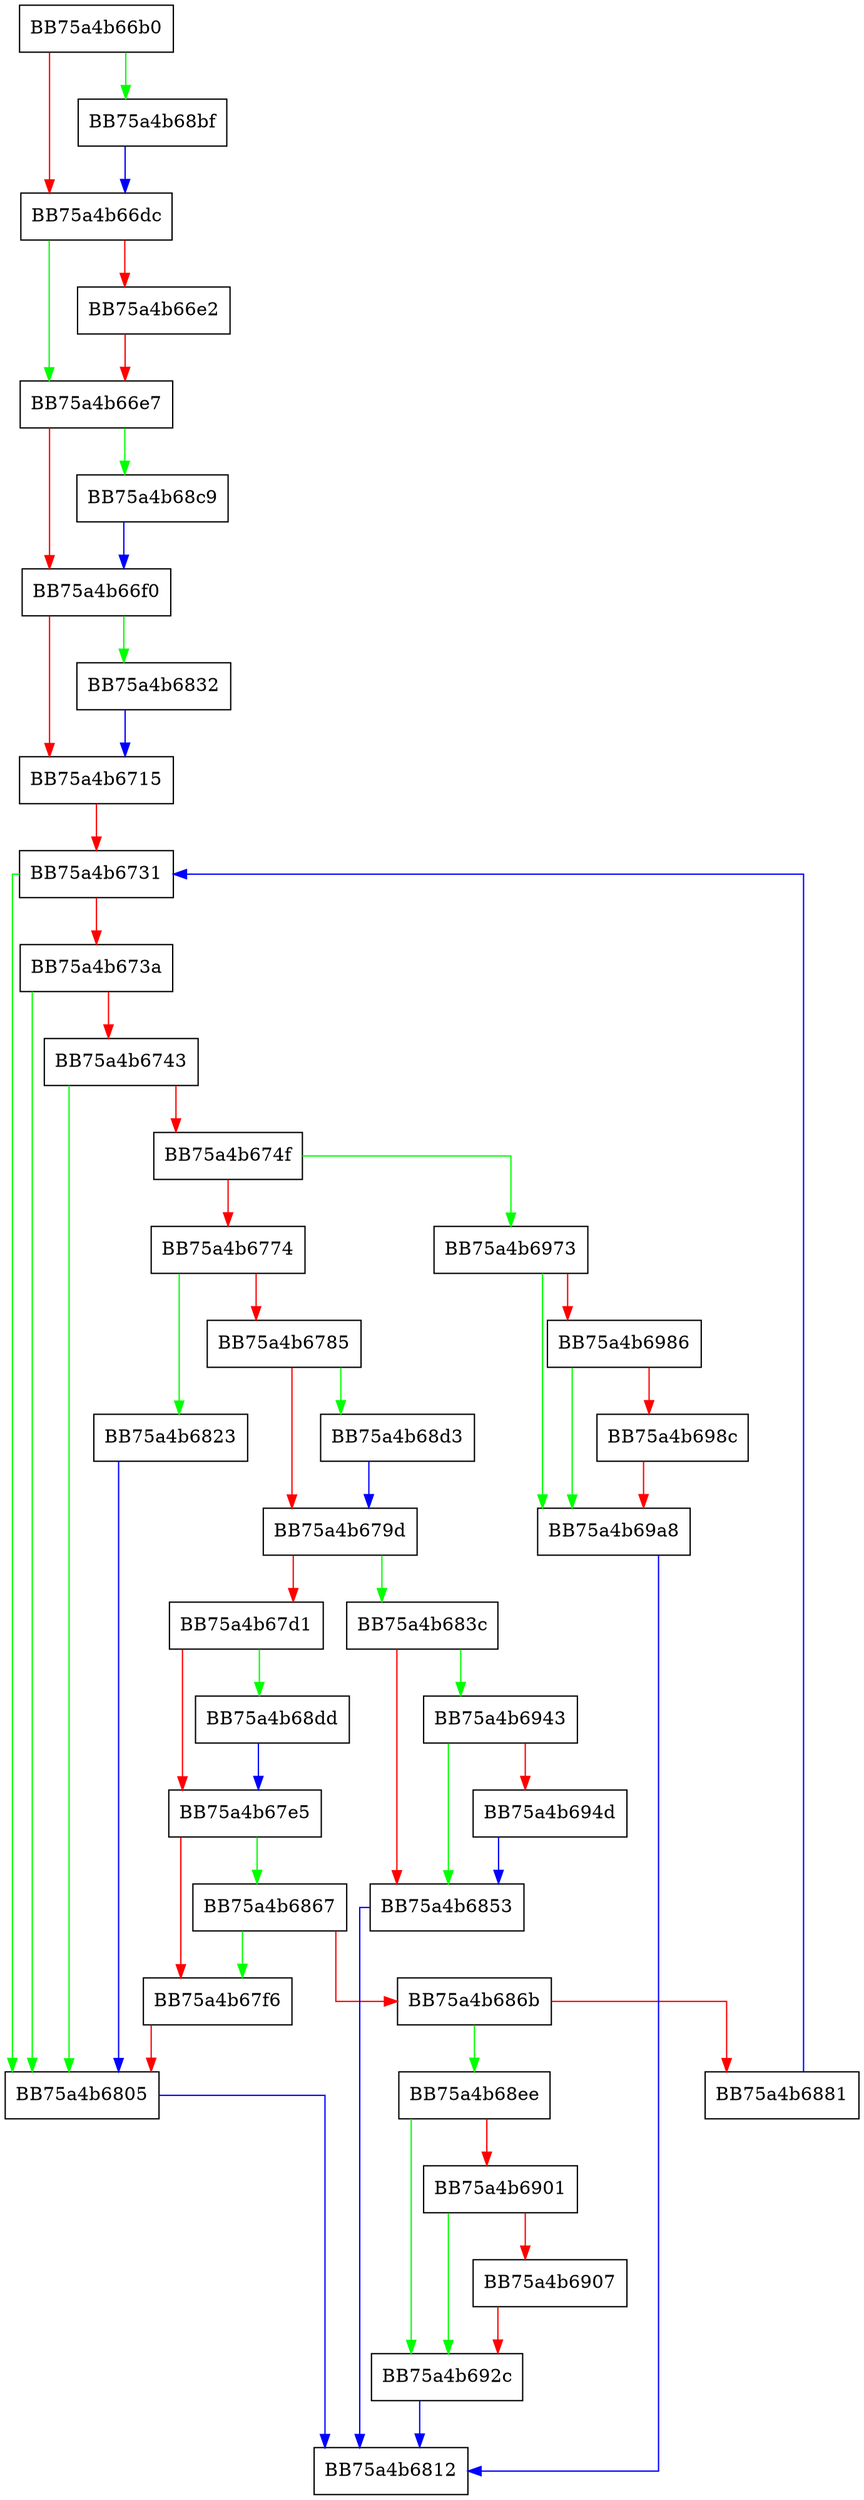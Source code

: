 digraph Read {
  node [shape="box"];
  graph [splines=ortho];
  BB75a4b66b0 -> BB75a4b68bf [color="green"];
  BB75a4b66b0 -> BB75a4b66dc [color="red"];
  BB75a4b66dc -> BB75a4b66e7 [color="green"];
  BB75a4b66dc -> BB75a4b66e2 [color="red"];
  BB75a4b66e2 -> BB75a4b66e7 [color="red"];
  BB75a4b66e7 -> BB75a4b68c9 [color="green"];
  BB75a4b66e7 -> BB75a4b66f0 [color="red"];
  BB75a4b66f0 -> BB75a4b6832 [color="green"];
  BB75a4b66f0 -> BB75a4b6715 [color="red"];
  BB75a4b6715 -> BB75a4b6731 [color="red"];
  BB75a4b6731 -> BB75a4b6805 [color="green"];
  BB75a4b6731 -> BB75a4b673a [color="red"];
  BB75a4b673a -> BB75a4b6805 [color="green"];
  BB75a4b673a -> BB75a4b6743 [color="red"];
  BB75a4b6743 -> BB75a4b6805 [color="green"];
  BB75a4b6743 -> BB75a4b674f [color="red"];
  BB75a4b674f -> BB75a4b6973 [color="green"];
  BB75a4b674f -> BB75a4b6774 [color="red"];
  BB75a4b6774 -> BB75a4b6823 [color="green"];
  BB75a4b6774 -> BB75a4b6785 [color="red"];
  BB75a4b6785 -> BB75a4b68d3 [color="green"];
  BB75a4b6785 -> BB75a4b679d [color="red"];
  BB75a4b679d -> BB75a4b683c [color="green"];
  BB75a4b679d -> BB75a4b67d1 [color="red"];
  BB75a4b67d1 -> BB75a4b68dd [color="green"];
  BB75a4b67d1 -> BB75a4b67e5 [color="red"];
  BB75a4b67e5 -> BB75a4b6867 [color="green"];
  BB75a4b67e5 -> BB75a4b67f6 [color="red"];
  BB75a4b67f6 -> BB75a4b6805 [color="red"];
  BB75a4b6805 -> BB75a4b6812 [color="blue"];
  BB75a4b6823 -> BB75a4b6805 [color="blue"];
  BB75a4b6832 -> BB75a4b6715 [color="blue"];
  BB75a4b683c -> BB75a4b6943 [color="green"];
  BB75a4b683c -> BB75a4b6853 [color="red"];
  BB75a4b6853 -> BB75a4b6812 [color="blue"];
  BB75a4b6867 -> BB75a4b67f6 [color="green"];
  BB75a4b6867 -> BB75a4b686b [color="red"];
  BB75a4b686b -> BB75a4b68ee [color="green"];
  BB75a4b686b -> BB75a4b6881 [color="red"];
  BB75a4b6881 -> BB75a4b6731 [color="blue"];
  BB75a4b68bf -> BB75a4b66dc [color="blue"];
  BB75a4b68c9 -> BB75a4b66f0 [color="blue"];
  BB75a4b68d3 -> BB75a4b679d [color="blue"];
  BB75a4b68dd -> BB75a4b67e5 [color="blue"];
  BB75a4b68ee -> BB75a4b692c [color="green"];
  BB75a4b68ee -> BB75a4b6901 [color="red"];
  BB75a4b6901 -> BB75a4b692c [color="green"];
  BB75a4b6901 -> BB75a4b6907 [color="red"];
  BB75a4b6907 -> BB75a4b692c [color="red"];
  BB75a4b692c -> BB75a4b6812 [color="blue"];
  BB75a4b6943 -> BB75a4b6853 [color="green"];
  BB75a4b6943 -> BB75a4b694d [color="red"];
  BB75a4b694d -> BB75a4b6853 [color="blue"];
  BB75a4b6973 -> BB75a4b69a8 [color="green"];
  BB75a4b6973 -> BB75a4b6986 [color="red"];
  BB75a4b6986 -> BB75a4b69a8 [color="green"];
  BB75a4b6986 -> BB75a4b698c [color="red"];
  BB75a4b698c -> BB75a4b69a8 [color="red"];
  BB75a4b69a8 -> BB75a4b6812 [color="blue"];
}